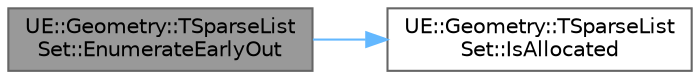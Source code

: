 digraph "UE::Geometry::TSparseListSet::EnumerateEarlyOut"
{
 // INTERACTIVE_SVG=YES
 // LATEX_PDF_SIZE
  bgcolor="transparent";
  edge [fontname=Helvetica,fontsize=10,labelfontname=Helvetica,labelfontsize=10];
  node [fontname=Helvetica,fontsize=10,shape=box,height=0.2,width=0.4];
  rankdir="LR";
  Node1 [id="Node000001",label="UE::Geometry::TSparseList\lSet::EnumerateEarlyOut",height=0.2,width=0.4,color="gray40", fillcolor="grey60", style="filled", fontcolor="black",tooltip="Call ApplyFunc on each element of the list at ListIndex, until ApplyFunc returns false."];
  Node1 -> Node2 [id="edge1_Node000001_Node000002",color="steelblue1",style="solid",tooltip=" "];
  Node2 [id="Node000002",label="UE::Geometry::TSparseList\lSet::IsAllocated",height=0.2,width=0.4,color="grey40", fillcolor="white", style="filled",URL="$de/de5/structUE_1_1Geometry_1_1TSparseListSet.html#a653248c4dfa564083460bf841495e2e1",tooltip=" "];
}
